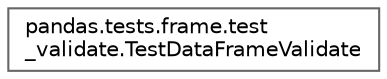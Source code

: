 digraph "Graphical Class Hierarchy"
{
 // LATEX_PDF_SIZE
  bgcolor="transparent";
  edge [fontname=Helvetica,fontsize=10,labelfontname=Helvetica,labelfontsize=10];
  node [fontname=Helvetica,fontsize=10,shape=box,height=0.2,width=0.4];
  rankdir="LR";
  Node0 [id="Node000000",label="pandas.tests.frame.test\l_validate.TestDataFrameValidate",height=0.2,width=0.4,color="grey40", fillcolor="white", style="filled",URL="$d5/da4/classpandas_1_1tests_1_1frame_1_1test__validate_1_1TestDataFrameValidate.html",tooltip=" "];
}
